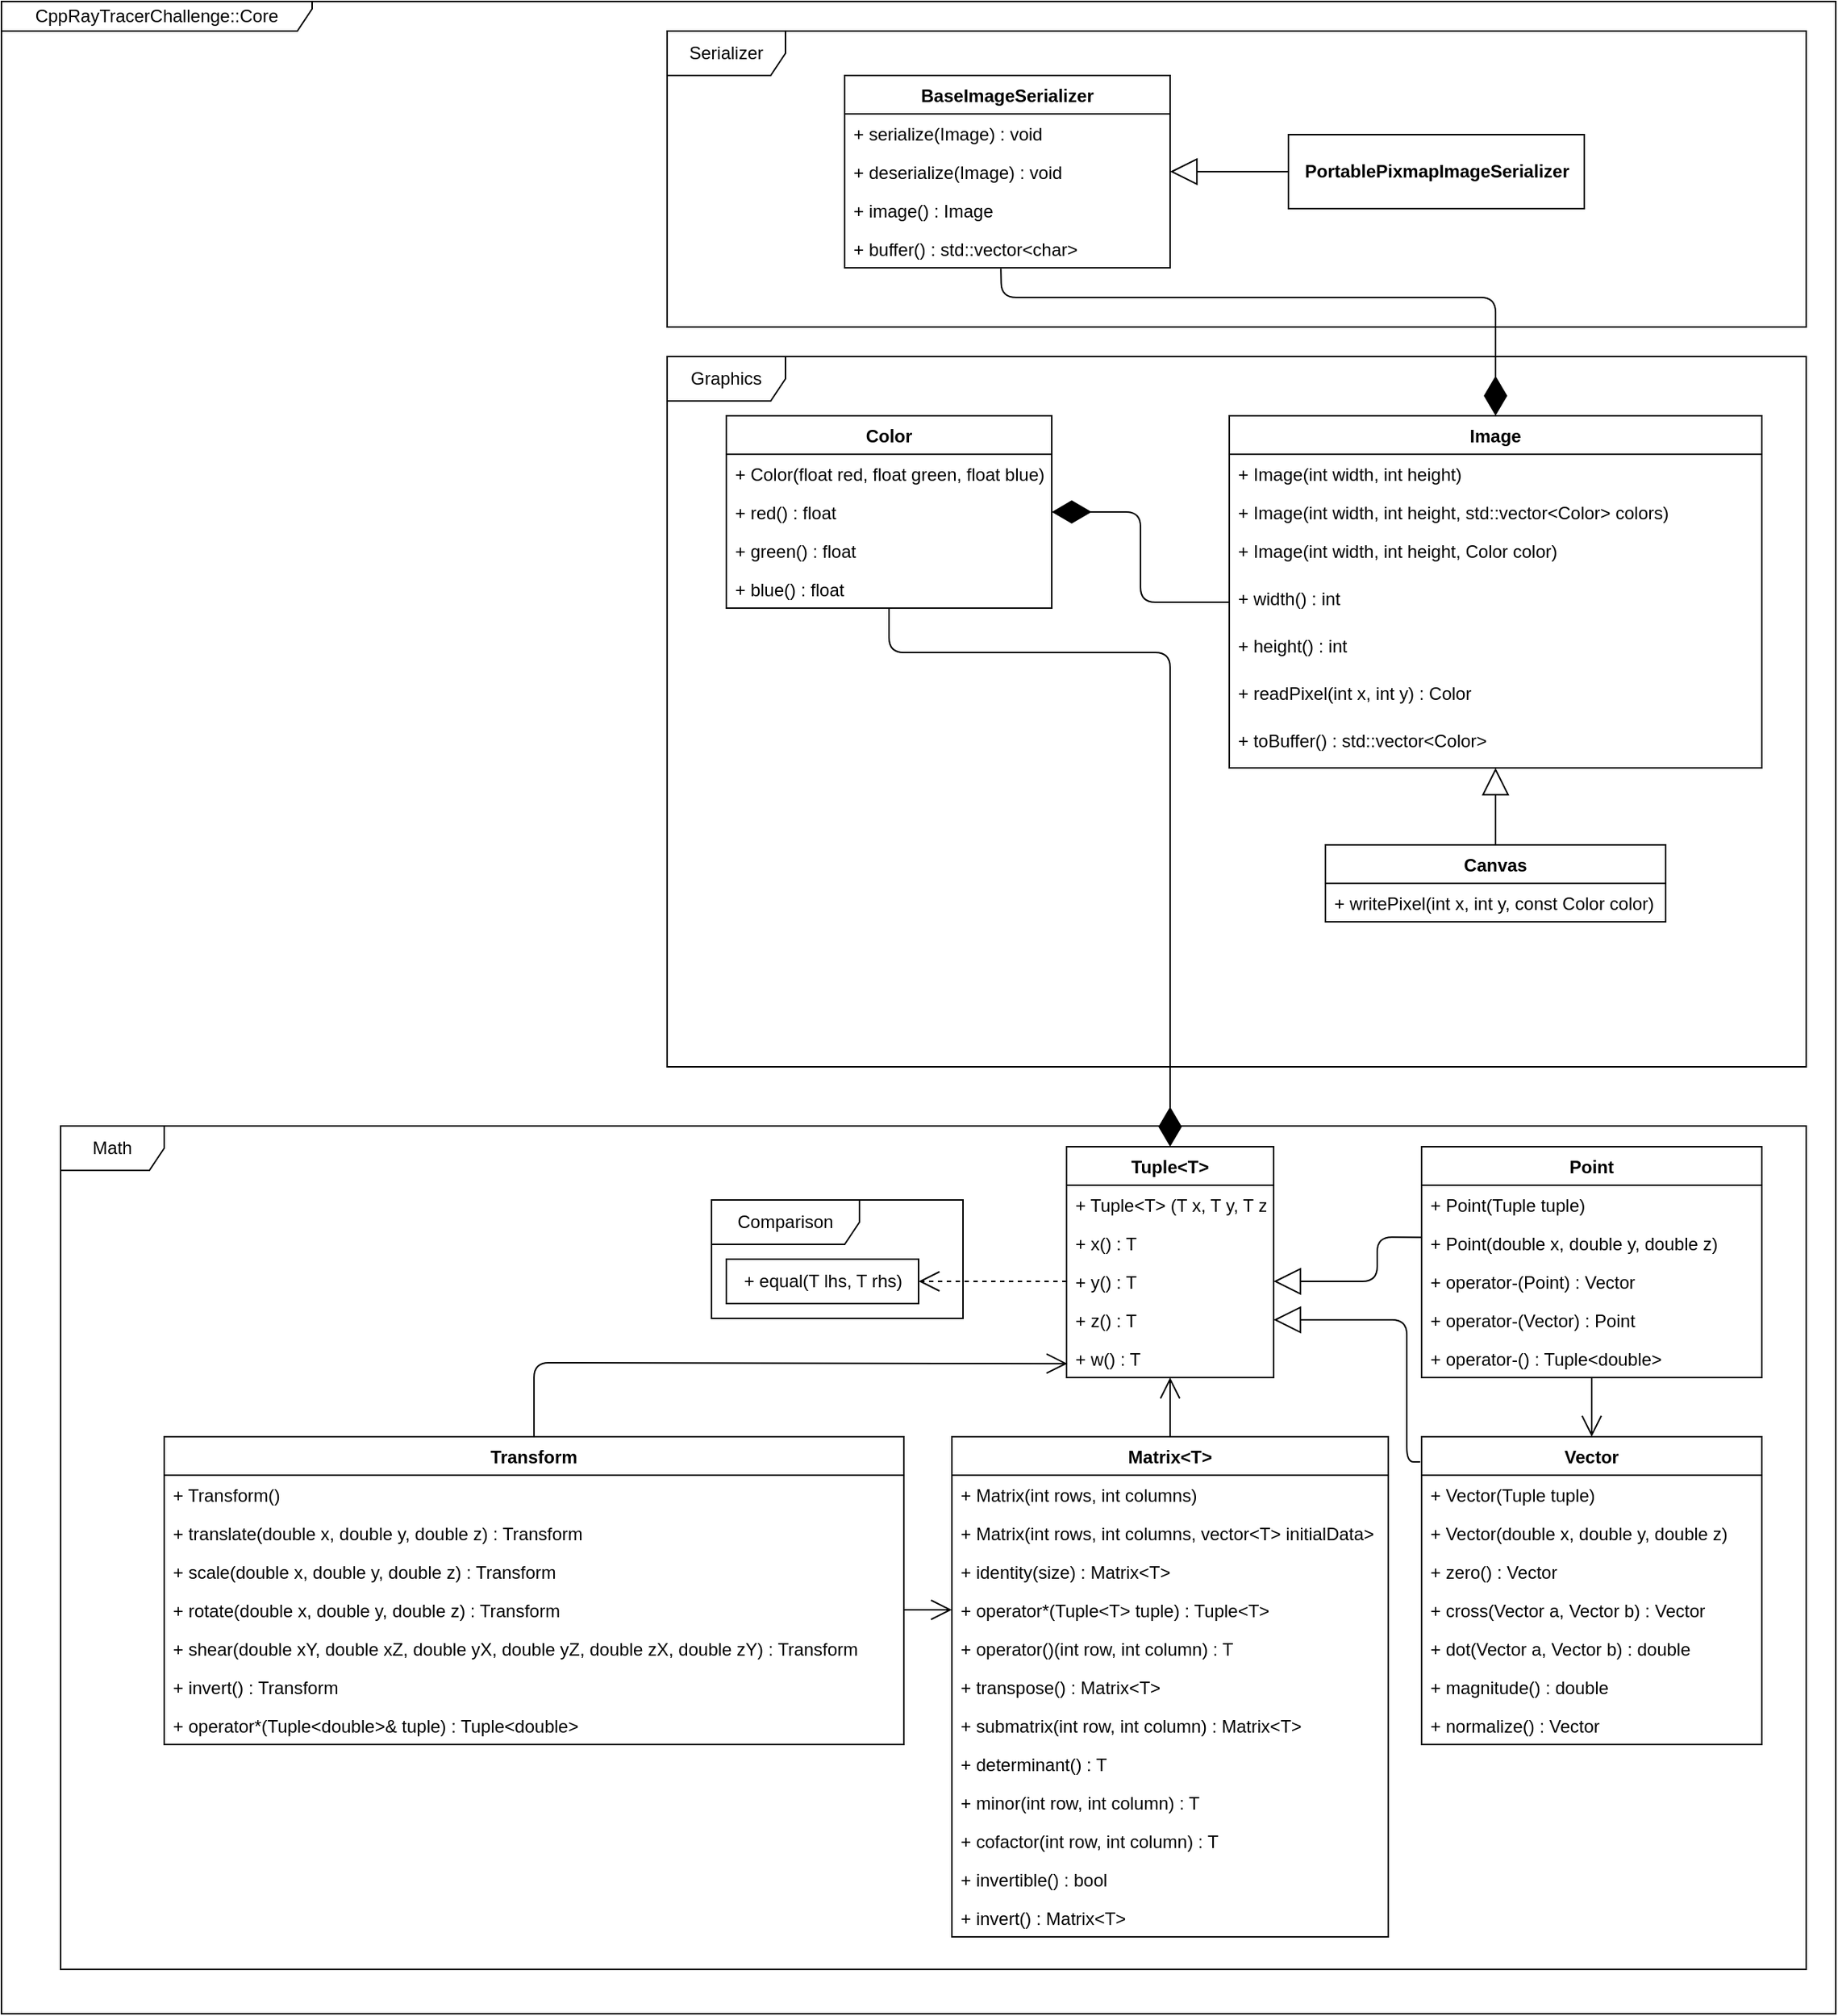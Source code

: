 <mxfile version="14.6.1" type="device"><diagram id="nn5Bj17SrMNnMcdJmBOz" name="Page-1"><mxGraphModel dx="3411" dy="1603" grid="1" gridSize="10" guides="1" tooltips="1" connect="1" arrows="1" fold="1" page="1" pageScale="1" pageWidth="850" pageHeight="1100" math="0" shadow="0"><root><mxCell id="0"/><mxCell id="1" parent="0"/><mxCell id="qW6ZxlCImox__-B0Sin3-20" value="CppRayTracerChallenge::Core" style="shape=umlFrame;whiteSpace=wrap;html=1;width=210;height=20;" parent="1" vertex="1"><mxGeometry x="-390" width="1240" height="1360" as="geometry"/></mxCell><mxCell id="qW6ZxlCImox__-B0Sin3-1" value="Graphics" style="shape=umlFrame;whiteSpace=wrap;html=1;width=80;height=30;" parent="1" vertex="1"><mxGeometry x="60" y="240" width="770" height="480" as="geometry"/></mxCell><mxCell id="qW6ZxlCImox__-B0Sin3-2" value="Math" style="shape=umlFrame;whiteSpace=wrap;html=1;width=70;height=30;" parent="1" vertex="1"><mxGeometry x="-350" y="760" width="1180" height="570" as="geometry"/></mxCell><mxCell id="qW6ZxlCImox__-B0Sin3-14" value="" style="endArrow=block;endSize=16;endFill=0;html=1;exitX=0.001;exitY=0.355;exitDx=0;exitDy=0;entryX=1;entryY=0.5;entryDx=0;entryDy=0;exitPerimeter=0;" parent="1" source="0zGpseCtfhq_ewiO13eP-45" target="0zGpseCtfhq_ewiO13eP-32" edge="1"><mxGeometry width="160" relative="1" as="geometry"><mxPoint x="570" y="835" as="sourcePoint"/><mxPoint x="340" y="1020" as="targetPoint"/><Array as="points"><mxPoint x="540" y="835"/><mxPoint x="540" y="865"/></Array></mxGeometry></mxCell><mxCell id="qW6ZxlCImox__-B0Sin3-16" value="&lt;div&gt;&lt;br&gt;&lt;/div&gt;&lt;div&gt;&lt;br&gt;&lt;/div&gt;" style="edgeLabel;html=1;align=center;verticalAlign=middle;resizable=0;points=[];" parent="qW6ZxlCImox__-B0Sin3-14" vertex="1" connectable="0"><mxGeometry x="-0.227" y="2" relative="1" as="geometry"><mxPoint as="offset"/></mxGeometry></mxCell><mxCell id="qW6ZxlCImox__-B0Sin3-18" value="&lt;div&gt;&lt;br&gt;&lt;/div&gt;" style="edgeLabel;html=1;align=center;verticalAlign=middle;resizable=0;points=[];" parent="qW6ZxlCImox__-B0Sin3-14" vertex="1" connectable="0"><mxGeometry x="-0.388" y="3" relative="1" as="geometry"><mxPoint as="offset"/></mxGeometry></mxCell><mxCell id="qW6ZxlCImox__-B0Sin3-15" value="" style="endArrow=block;endSize=16;endFill=0;html=1;exitX=-0.004;exitY=0.082;exitDx=0;exitDy=0;entryX=1;entryY=0.5;entryDx=0;entryDy=0;exitPerimeter=0;" parent="1" source="0zGpseCtfhq_ewiO13eP-35" target="0zGpseCtfhq_ewiO13eP-33" edge="1"><mxGeometry width="160" relative="1" as="geometry"><mxPoint x="570.0" y="1000" as="sourcePoint"/><mxPoint x="350" y="990" as="targetPoint"/><Array as="points"><mxPoint x="560" y="987"/><mxPoint x="560" y="891"/></Array></mxGeometry></mxCell><mxCell id="qW6ZxlCImox__-B0Sin3-21" value="" style="endArrow=open;endSize=12;dashed=1;html=1;exitX=0;exitY=0.5;exitDx=0;exitDy=0;entryX=1;entryY=0.5;entryDx=0;entryDy=0;" parent="1" source="0zGpseCtfhq_ewiO13eP-32" target="0zGpseCtfhq_ewiO13eP-28" edge="1"><mxGeometry width="160" relative="1" as="geometry"><mxPoint x="-90" y="1100" as="sourcePoint"/><mxPoint x="230.0" y="865" as="targetPoint"/></mxGeometry></mxCell><mxCell id="qW6ZxlCImox__-B0Sin3-25" value="" style="endArrow=diamondThin;endFill=1;endSize=24;html=1;entryX=0.5;entryY=0;entryDx=0;entryDy=0;exitX=0.5;exitY=1;exitDx=0;exitDy=0;" parent="1" source="0zGpseCtfhq_ewiO13eP-20" target="0zGpseCtfhq_ewiO13eP-29" edge="1"><mxGeometry width="160" relative="1" as="geometry"><mxPoint x="260.0" y="484" as="sourcePoint"/><mxPoint x="70" y="490" as="targetPoint"/><Array as="points"><mxPoint x="210" y="440"/><mxPoint x="400" y="440"/></Array></mxGeometry></mxCell><mxCell id="0zGpseCtfhq_ewiO13eP-2" value="" style="endArrow=open;endFill=1;endSize=12;html=1;entryX=0.5;entryY=0;entryDx=0;entryDy=0;exitX=0.5;exitY=1;exitDx=0;exitDy=0;" parent="1" source="0zGpseCtfhq_ewiO13eP-43" target="0zGpseCtfhq_ewiO13eP-35" edge="1"><mxGeometry width="160" relative="1" as="geometry"><mxPoint x="685" y="890" as="sourcePoint"/><mxPoint x="685.0" y="930" as="targetPoint"/></mxGeometry></mxCell><mxCell id="0zGpseCtfhq_ewiO13eP-7" value="Image" style="swimlane;fontStyle=1;childLayout=stackLayout;horizontal=1;startSize=26;fillColor=none;horizontalStack=0;resizeParent=1;resizeParentMax=0;resizeLast=0;collapsible=1;marginBottom=0;" parent="1" vertex="1"><mxGeometry x="440" y="280" width="360" height="238" as="geometry"/></mxCell><mxCell id="0zGpseCtfhq_ewiO13eP-8" value="+ Image(int width, int height)" style="text;strokeColor=none;fillColor=none;align=left;verticalAlign=top;spacingLeft=4;spacingRight=4;overflow=hidden;rotatable=0;points=[[0,0.5],[1,0.5]];portConstraint=eastwest;" parent="0zGpseCtfhq_ewiO13eP-7" vertex="1"><mxGeometry y="26" width="360" height="26" as="geometry"/></mxCell><mxCell id="0zGpseCtfhq_ewiO13eP-9" value="+ Image(int width, int height, std::vector&lt;Color&gt; colors)" style="text;strokeColor=none;fillColor=none;align=left;verticalAlign=top;spacingLeft=4;spacingRight=4;overflow=hidden;rotatable=0;points=[[0,0.5],[1,0.5]];portConstraint=eastwest;" parent="0zGpseCtfhq_ewiO13eP-7" vertex="1"><mxGeometry y="52" width="360" height="26" as="geometry"/></mxCell><mxCell id="0zGpseCtfhq_ewiO13eP-10" value="+ Image(int width, int height, Color color)" style="text;strokeColor=none;fillColor=none;align=left;verticalAlign=top;spacingLeft=4;spacingRight=4;overflow=hidden;rotatable=0;points=[[0,0.5],[1,0.5]];portConstraint=eastwest;" parent="0zGpseCtfhq_ewiO13eP-7" vertex="1"><mxGeometry y="78" width="360" height="32" as="geometry"/></mxCell><mxCell id="0zGpseCtfhq_ewiO13eP-11" value="+ width() : int" style="text;strokeColor=none;fillColor=none;align=left;verticalAlign=top;spacingLeft=4;spacingRight=4;overflow=hidden;rotatable=0;points=[[0,0.5],[1,0.5]];portConstraint=eastwest;" parent="0zGpseCtfhq_ewiO13eP-7" vertex="1"><mxGeometry y="110" width="360" height="32" as="geometry"/></mxCell><mxCell id="0zGpseCtfhq_ewiO13eP-12" value="+ height() : int" style="text;strokeColor=none;fillColor=none;align=left;verticalAlign=top;spacingLeft=4;spacingRight=4;overflow=hidden;rotatable=0;points=[[0,0.5],[1,0.5]];portConstraint=eastwest;" parent="0zGpseCtfhq_ewiO13eP-7" vertex="1"><mxGeometry y="142" width="360" height="32" as="geometry"/></mxCell><mxCell id="0zGpseCtfhq_ewiO13eP-13" value="+ readPixel(int x, int y) : Color" style="text;strokeColor=none;fillColor=none;align=left;verticalAlign=top;spacingLeft=4;spacingRight=4;overflow=hidden;rotatable=0;points=[[0,0.5],[1,0.5]];portConstraint=eastwest;" parent="0zGpseCtfhq_ewiO13eP-7" vertex="1"><mxGeometry y="174" width="360" height="32" as="geometry"/></mxCell><mxCell id="0zGpseCtfhq_ewiO13eP-14" value="+ toBuffer() : std::vector&lt;Color&gt;" style="text;strokeColor=none;fillColor=none;align=left;verticalAlign=top;spacingLeft=4;spacingRight=4;overflow=hidden;rotatable=0;points=[[0,0.5],[1,0.5]];portConstraint=eastwest;" parent="0zGpseCtfhq_ewiO13eP-7" vertex="1"><mxGeometry y="206" width="360" height="32" as="geometry"/></mxCell><mxCell id="0zGpseCtfhq_ewiO13eP-15" value="Canvas" style="swimlane;fontStyle=1;childLayout=stackLayout;horizontal=1;startSize=26;fillColor=none;horizontalStack=0;resizeParent=1;resizeParentMax=0;resizeLast=0;collapsible=1;marginBottom=0;" parent="1" vertex="1"><mxGeometry x="505" y="570" width="230" height="52" as="geometry"/></mxCell><mxCell id="0zGpseCtfhq_ewiO13eP-16" value="+ writePixel(int x, int y, const Color color)" style="text;strokeColor=none;fillColor=none;align=left;verticalAlign=top;spacingLeft=4;spacingRight=4;overflow=hidden;rotatable=0;points=[[0,0.5],[1,0.5]];portConstraint=eastwest;" parent="0zGpseCtfhq_ewiO13eP-15" vertex="1"><mxGeometry y="26" width="230" height="26" as="geometry"/></mxCell><mxCell id="0zGpseCtfhq_ewiO13eP-19" value="" style="endArrow=block;endSize=16;endFill=0;html=1;exitX=0.5;exitY=0;exitDx=0;exitDy=0;" parent="1" source="0zGpseCtfhq_ewiO13eP-15" target="0zGpseCtfhq_ewiO13eP-14" edge="1"><mxGeometry width="160" relative="1" as="geometry"><mxPoint x="140" y="580" as="sourcePoint"/><mxPoint x="300" y="580" as="targetPoint"/></mxGeometry></mxCell><mxCell id="0zGpseCtfhq_ewiO13eP-20" value="Color" style="swimlane;fontStyle=1;childLayout=stackLayout;horizontal=1;startSize=26;fillColor=none;horizontalStack=0;resizeParent=1;resizeParentMax=0;resizeLast=0;collapsible=1;marginBottom=0;" parent="1" vertex="1"><mxGeometry x="100" y="280" width="220" height="130" as="geometry"/></mxCell><mxCell id="0zGpseCtfhq_ewiO13eP-21" value="+ Color(float red, float green, float blue)" style="text;strokeColor=none;fillColor=none;align=left;verticalAlign=top;spacingLeft=4;spacingRight=4;overflow=hidden;rotatable=0;points=[[0,0.5],[1,0.5]];portConstraint=eastwest;" parent="0zGpseCtfhq_ewiO13eP-20" vertex="1"><mxGeometry y="26" width="220" height="26" as="geometry"/></mxCell><mxCell id="0zGpseCtfhq_ewiO13eP-22" value="+ red() : float" style="text;strokeColor=none;fillColor=none;align=left;verticalAlign=top;spacingLeft=4;spacingRight=4;overflow=hidden;rotatable=0;points=[[0,0.5],[1,0.5]];portConstraint=eastwest;" parent="0zGpseCtfhq_ewiO13eP-20" vertex="1"><mxGeometry y="52" width="220" height="26" as="geometry"/></mxCell><mxCell id="0zGpseCtfhq_ewiO13eP-23" value="+ green() : float" style="text;strokeColor=none;fillColor=none;align=left;verticalAlign=top;spacingLeft=4;spacingRight=4;overflow=hidden;rotatable=0;points=[[0,0.5],[1,0.5]];portConstraint=eastwest;" parent="0zGpseCtfhq_ewiO13eP-20" vertex="1"><mxGeometry y="78" width="220" height="26" as="geometry"/></mxCell><mxCell id="0zGpseCtfhq_ewiO13eP-24" value="+ blue() : float" style="text;strokeColor=none;fillColor=none;align=left;verticalAlign=top;spacingLeft=4;spacingRight=4;overflow=hidden;rotatable=0;points=[[0,0.5],[1,0.5]];portConstraint=eastwest;" parent="0zGpseCtfhq_ewiO13eP-20" vertex="1"><mxGeometry y="104" width="220" height="26" as="geometry"/></mxCell><mxCell id="0zGpseCtfhq_ewiO13eP-25" value="" style="endArrow=diamondThin;endFill=1;endSize=24;html=1;exitX=0;exitY=0.5;exitDx=0;exitDy=0;entryX=1;entryY=0.5;entryDx=0;entryDy=0;" parent="1" source="0zGpseCtfhq_ewiO13eP-11" target="0zGpseCtfhq_ewiO13eP-20" edge="1"><mxGeometry width="160" relative="1" as="geometry"><mxPoint x="-70" y="470" as="sourcePoint"/><mxPoint x="90" y="470" as="targetPoint"/><Array as="points"><mxPoint x="380" y="406"/><mxPoint x="380" y="345"/></Array></mxGeometry></mxCell><mxCell id="0zGpseCtfhq_ewiO13eP-27" value="Comparison" style="shape=umlFrame;whiteSpace=wrap;html=1;width=100;height=30;" parent="1" vertex="1"><mxGeometry x="90" y="810" width="170" height="80" as="geometry"/></mxCell><mxCell id="0zGpseCtfhq_ewiO13eP-28" value="+ equal(T lhs, T rhs)" style="html=1;" parent="1" vertex="1"><mxGeometry x="100" y="850" width="130" height="30" as="geometry"/></mxCell><mxCell id="0zGpseCtfhq_ewiO13eP-29" value="Tuple&lt;T&gt;" style="swimlane;fontStyle=1;childLayout=stackLayout;horizontal=1;startSize=26;fillColor=none;horizontalStack=0;resizeParent=1;resizeParentMax=0;resizeLast=0;collapsible=1;marginBottom=0;" parent="1" vertex="1"><mxGeometry x="330" y="774" width="140" height="156" as="geometry"/></mxCell><mxCell id="0zGpseCtfhq_ewiO13eP-30" value="+ Tuple&lt;T&gt; (T x, T y, T z, T w)" style="text;strokeColor=none;fillColor=none;align=left;verticalAlign=top;spacingLeft=4;spacingRight=4;overflow=hidden;rotatable=0;points=[[0,0.5],[1,0.5]];portConstraint=eastwest;" parent="0zGpseCtfhq_ewiO13eP-29" vertex="1"><mxGeometry y="26" width="140" height="26" as="geometry"/></mxCell><mxCell id="0zGpseCtfhq_ewiO13eP-31" value="+ x() : T" style="text;strokeColor=none;fillColor=none;align=left;verticalAlign=top;spacingLeft=4;spacingRight=4;overflow=hidden;rotatable=0;points=[[0,0.5],[1,0.5]];portConstraint=eastwest;" parent="0zGpseCtfhq_ewiO13eP-29" vertex="1"><mxGeometry y="52" width="140" height="26" as="geometry"/></mxCell><mxCell id="0zGpseCtfhq_ewiO13eP-32" value="+ y() : T" style="text;strokeColor=none;fillColor=none;align=left;verticalAlign=top;spacingLeft=4;spacingRight=4;overflow=hidden;rotatable=0;points=[[0,0.5],[1,0.5]];portConstraint=eastwest;" parent="0zGpseCtfhq_ewiO13eP-29" vertex="1"><mxGeometry y="78" width="140" height="26" as="geometry"/></mxCell><mxCell id="0zGpseCtfhq_ewiO13eP-33" value="+ z() : T" style="text;strokeColor=none;fillColor=none;align=left;verticalAlign=top;spacingLeft=4;spacingRight=4;overflow=hidden;rotatable=0;points=[[0,0.5],[1,0.5]];portConstraint=eastwest;" parent="0zGpseCtfhq_ewiO13eP-29" vertex="1"><mxGeometry y="104" width="140" height="26" as="geometry"/></mxCell><mxCell id="0zGpseCtfhq_ewiO13eP-34" value="+ w() : T" style="text;strokeColor=none;fillColor=none;align=left;verticalAlign=top;spacingLeft=4;spacingRight=4;overflow=hidden;rotatable=0;points=[[0,0.5],[1,0.5]];portConstraint=eastwest;" parent="0zGpseCtfhq_ewiO13eP-29" vertex="1"><mxGeometry y="130" width="140" height="26" as="geometry"/></mxCell><mxCell id="0zGpseCtfhq_ewiO13eP-35" value="Vector" style="swimlane;fontStyle=1;childLayout=stackLayout;horizontal=1;startSize=26;fillColor=none;horizontalStack=0;resizeParent=1;resizeParentMax=0;resizeLast=0;collapsible=1;marginBottom=0;" parent="1" vertex="1"><mxGeometry x="570" y="970" width="230" height="208" as="geometry"/></mxCell><mxCell id="0zGpseCtfhq_ewiO13eP-36" value="+ Vector(Tuple tuple)" style="text;strokeColor=none;fillColor=none;align=left;verticalAlign=top;spacingLeft=4;spacingRight=4;overflow=hidden;rotatable=0;points=[[0,0.5],[1,0.5]];portConstraint=eastwest;" parent="0zGpseCtfhq_ewiO13eP-35" vertex="1"><mxGeometry y="26" width="230" height="26" as="geometry"/></mxCell><mxCell id="0zGpseCtfhq_ewiO13eP-37" value="+ Vector(double x, double y, double z)" style="text;strokeColor=none;fillColor=none;align=left;verticalAlign=top;spacingLeft=4;spacingRight=4;overflow=hidden;rotatable=0;points=[[0,0.5],[1,0.5]];portConstraint=eastwest;" parent="0zGpseCtfhq_ewiO13eP-35" vertex="1"><mxGeometry y="52" width="230" height="26" as="geometry"/></mxCell><mxCell id="0zGpseCtfhq_ewiO13eP-38" value="+ zero() : Vector" style="text;strokeColor=none;fillColor=none;align=left;verticalAlign=top;spacingLeft=4;spacingRight=4;overflow=hidden;rotatable=0;points=[[0,0.5],[1,0.5]];portConstraint=eastwest;" parent="0zGpseCtfhq_ewiO13eP-35" vertex="1"><mxGeometry y="78" width="230" height="26" as="geometry"/></mxCell><mxCell id="0zGpseCtfhq_ewiO13eP-39" value="+ cross(Vector a, Vector b) : Vector" style="text;strokeColor=none;fillColor=none;align=left;verticalAlign=top;spacingLeft=4;spacingRight=4;overflow=hidden;rotatable=0;points=[[0,0.5],[1,0.5]];portConstraint=eastwest;" parent="0zGpseCtfhq_ewiO13eP-35" vertex="1"><mxGeometry y="104" width="230" height="26" as="geometry"/></mxCell><mxCell id="0zGpseCtfhq_ewiO13eP-40" value="+ dot(Vector a, Vector b) : double" style="text;strokeColor=none;fillColor=none;align=left;verticalAlign=top;spacingLeft=4;spacingRight=4;overflow=hidden;rotatable=0;points=[[0,0.5],[1,0.5]];portConstraint=eastwest;" parent="0zGpseCtfhq_ewiO13eP-35" vertex="1"><mxGeometry y="130" width="230" height="26" as="geometry"/></mxCell><mxCell id="0zGpseCtfhq_ewiO13eP-41" value="+ magnitude() : double" style="text;strokeColor=none;fillColor=none;align=left;verticalAlign=top;spacingLeft=4;spacingRight=4;overflow=hidden;rotatable=0;points=[[0,0.5],[1,0.5]];portConstraint=eastwest;" parent="0zGpseCtfhq_ewiO13eP-35" vertex="1"><mxGeometry y="156" width="230" height="26" as="geometry"/></mxCell><mxCell id="0zGpseCtfhq_ewiO13eP-42" value="+ normalize() : Vector" style="text;strokeColor=none;fillColor=none;align=left;verticalAlign=top;spacingLeft=4;spacingRight=4;overflow=hidden;rotatable=0;points=[[0,0.5],[1,0.5]];portConstraint=eastwest;" parent="0zGpseCtfhq_ewiO13eP-35" vertex="1"><mxGeometry y="182" width="230" height="26" as="geometry"/></mxCell><mxCell id="0zGpseCtfhq_ewiO13eP-43" value="Point" style="swimlane;fontStyle=1;childLayout=stackLayout;horizontal=1;startSize=26;fillColor=none;horizontalStack=0;resizeParent=1;resizeParentMax=0;resizeLast=0;collapsible=1;marginBottom=0;" parent="1" vertex="1"><mxGeometry x="570" y="774" width="230" height="156" as="geometry"/></mxCell><mxCell id="0zGpseCtfhq_ewiO13eP-44" value="+ Point(Tuple tuple)" style="text;strokeColor=none;fillColor=none;align=left;verticalAlign=top;spacingLeft=4;spacingRight=4;overflow=hidden;rotatable=0;points=[[0,0.5],[1,0.5]];portConstraint=eastwest;" parent="0zGpseCtfhq_ewiO13eP-43" vertex="1"><mxGeometry y="26" width="230" height="26" as="geometry"/></mxCell><mxCell id="0zGpseCtfhq_ewiO13eP-45" value="+ Point(double x, double y, double z)" style="text;strokeColor=none;fillColor=none;align=left;verticalAlign=top;spacingLeft=4;spacingRight=4;overflow=hidden;rotatable=0;points=[[0,0.5],[1,0.5]];portConstraint=eastwest;" parent="0zGpseCtfhq_ewiO13eP-43" vertex="1"><mxGeometry y="52" width="230" height="26" as="geometry"/></mxCell><mxCell id="0zGpseCtfhq_ewiO13eP-46" value="+ operator-(Point) : Vector" style="text;strokeColor=none;fillColor=none;align=left;verticalAlign=top;spacingLeft=4;spacingRight=4;overflow=hidden;rotatable=0;points=[[0,0.5],[1,0.5]];portConstraint=eastwest;" parent="0zGpseCtfhq_ewiO13eP-43" vertex="1"><mxGeometry y="78" width="230" height="26" as="geometry"/></mxCell><mxCell id="0zGpseCtfhq_ewiO13eP-47" value="+ operator-(Vector) : Point" style="text;strokeColor=none;fillColor=none;align=left;verticalAlign=top;spacingLeft=4;spacingRight=4;overflow=hidden;rotatable=0;points=[[0,0.5],[1,0.5]];portConstraint=eastwest;" parent="0zGpseCtfhq_ewiO13eP-43" vertex="1"><mxGeometry y="104" width="230" height="26" as="geometry"/></mxCell><mxCell id="0zGpseCtfhq_ewiO13eP-48" value="+ operator-() : Tuple&lt;double&gt;" style="text;strokeColor=none;fillColor=none;align=left;verticalAlign=top;spacingLeft=4;spacingRight=4;overflow=hidden;rotatable=0;points=[[0,0.5],[1,0.5]];portConstraint=eastwest;" parent="0zGpseCtfhq_ewiO13eP-43" vertex="1"><mxGeometry y="130" width="230" height="26" as="geometry"/></mxCell><mxCell id="0zGpseCtfhq_ewiO13eP-49" value="Serializer" style="shape=umlFrame;whiteSpace=wrap;html=1;width=80;height=30;" parent="1" vertex="1"><mxGeometry x="60" y="20" width="770" height="200" as="geometry"/></mxCell><mxCell id="0zGpseCtfhq_ewiO13eP-50" value="BaseImageSerializer" style="swimlane;fontStyle=1;childLayout=stackLayout;horizontal=1;startSize=26;fillColor=none;horizontalStack=0;resizeParent=1;resizeParentMax=0;resizeLast=0;collapsible=1;marginBottom=0;" parent="1" vertex="1"><mxGeometry x="180" y="50" width="220" height="130" as="geometry"/></mxCell><mxCell id="0zGpseCtfhq_ewiO13eP-51" value="+ serialize(Image) : void" style="text;strokeColor=none;fillColor=none;align=left;verticalAlign=top;spacingLeft=4;spacingRight=4;overflow=hidden;rotatable=0;points=[[0,0.5],[1,0.5]];portConstraint=eastwest;" parent="0zGpseCtfhq_ewiO13eP-50" vertex="1"><mxGeometry y="26" width="220" height="26" as="geometry"/></mxCell><mxCell id="0zGpseCtfhq_ewiO13eP-52" value="+ deserialize(Image) : void" style="text;strokeColor=none;fillColor=none;align=left;verticalAlign=top;spacingLeft=4;spacingRight=4;overflow=hidden;rotatable=0;points=[[0,0.5],[1,0.5]];portConstraint=eastwest;" parent="0zGpseCtfhq_ewiO13eP-50" vertex="1"><mxGeometry y="52" width="220" height="26" as="geometry"/></mxCell><mxCell id="0zGpseCtfhq_ewiO13eP-53" value="+ image() : Image" style="text;strokeColor=none;fillColor=none;align=left;verticalAlign=top;spacingLeft=4;spacingRight=4;overflow=hidden;rotatable=0;points=[[0,0.5],[1,0.5]];portConstraint=eastwest;" parent="0zGpseCtfhq_ewiO13eP-50" vertex="1"><mxGeometry y="78" width="220" height="26" as="geometry"/></mxCell><mxCell id="0zGpseCtfhq_ewiO13eP-56" value="+ buffer() : std::vector&lt;char&gt;" style="text;strokeColor=none;fillColor=none;align=left;verticalAlign=top;spacingLeft=4;spacingRight=4;overflow=hidden;rotatable=0;points=[[0,0.5],[1,0.5]];portConstraint=eastwest;" parent="0zGpseCtfhq_ewiO13eP-50" vertex="1"><mxGeometry y="104" width="220" height="26" as="geometry"/></mxCell><mxCell id="0zGpseCtfhq_ewiO13eP-61" value="&lt;b&gt;PortablePixmapImageSerializer&lt;/b&gt;" style="html=1;" parent="1" vertex="1"><mxGeometry x="480" y="90" width="200" height="50" as="geometry"/></mxCell><mxCell id="0zGpseCtfhq_ewiO13eP-62" value="" style="endArrow=block;endSize=16;endFill=0;html=1;exitX=0;exitY=0.5;exitDx=0;exitDy=0;entryX=1;entryY=0.5;entryDx=0;entryDy=0;" parent="1" source="0zGpseCtfhq_ewiO13eP-61" target="0zGpseCtfhq_ewiO13eP-52" edge="1"><mxGeometry width="160" relative="1" as="geometry"><mxPoint x="440" y="180" as="sourcePoint"/><mxPoint x="600" y="180" as="targetPoint"/></mxGeometry></mxCell><mxCell id="0zGpseCtfhq_ewiO13eP-63" value="" style="endArrow=diamondThin;endFill=1;endSize=24;html=1;entryX=0.5;entryY=0;entryDx=0;entryDy=0;exitX=0.48;exitY=1.026;exitDx=0;exitDy=0;exitPerimeter=0;" parent="1" source="0zGpseCtfhq_ewiO13eP-56" target="0zGpseCtfhq_ewiO13eP-7" edge="1"><mxGeometry width="160" relative="1" as="geometry"><mxPoint x="-10" y="976" as="sourcePoint"/><mxPoint x="150" y="976" as="targetPoint"/><Array as="points"><mxPoint x="286" y="200"/><mxPoint x="620" y="200"/></Array></mxGeometry></mxCell><mxCell id="YsWLu3nLMY-qdVbtaFRO-1" value="Matrix&lt;T&gt;" style="swimlane;fontStyle=1;childLayout=stackLayout;horizontal=1;startSize=26;fillColor=none;horizontalStack=0;resizeParent=1;resizeParentMax=0;resizeLast=0;collapsible=1;marginBottom=0;" parent="1" vertex="1"><mxGeometry x="252.5" y="970" width="295" height="338" as="geometry"/></mxCell><mxCell id="YsWLu3nLMY-qdVbtaFRO-2" value="+ Matrix(int rows, int columns)" style="text;strokeColor=none;fillColor=none;align=left;verticalAlign=top;spacingLeft=4;spacingRight=4;overflow=hidden;rotatable=0;points=[[0,0.5],[1,0.5]];portConstraint=eastwest;" parent="YsWLu3nLMY-qdVbtaFRO-1" vertex="1"><mxGeometry y="26" width="295" height="26" as="geometry"/></mxCell><mxCell id="YsWLu3nLMY-qdVbtaFRO-3" value="+ Matrix(int rows, int columns, vector&lt;T&gt; initialData&gt;" style="text;strokeColor=none;fillColor=none;align=left;verticalAlign=top;spacingLeft=4;spacingRight=4;overflow=hidden;rotatable=0;points=[[0,0.5],[1,0.5]];portConstraint=eastwest;" parent="YsWLu3nLMY-qdVbtaFRO-1" vertex="1"><mxGeometry y="52" width="295" height="26" as="geometry"/></mxCell><mxCell id="YsWLu3nLMY-qdVbtaFRO-4" value="+ identity(size) : Matrix&lt;T&gt;" style="text;strokeColor=none;fillColor=none;align=left;verticalAlign=top;spacingLeft=4;spacingRight=4;overflow=hidden;rotatable=0;points=[[0,0.5],[1,0.5]];portConstraint=eastwest;" parent="YsWLu3nLMY-qdVbtaFRO-1" vertex="1"><mxGeometry y="78" width="295" height="26" as="geometry"/></mxCell><mxCell id="YsWLu3nLMY-qdVbtaFRO-16" value="+ operator*(Tuple&lt;T&gt; tuple) : Tuple&lt;T&gt;" style="text;strokeColor=none;fillColor=none;align=left;verticalAlign=top;spacingLeft=4;spacingRight=4;overflow=hidden;rotatable=0;points=[[0,0.5],[1,0.5]];portConstraint=eastwest;" parent="YsWLu3nLMY-qdVbtaFRO-1" vertex="1"><mxGeometry y="104" width="295" height="26" as="geometry"/></mxCell><mxCell id="YsWLu3nLMY-qdVbtaFRO-5" value="+ operator()(int row, int column) : T" style="text;strokeColor=none;fillColor=none;align=left;verticalAlign=top;spacingLeft=4;spacingRight=4;overflow=hidden;rotatable=0;points=[[0,0.5],[1,0.5]];portConstraint=eastwest;" parent="YsWLu3nLMY-qdVbtaFRO-1" vertex="1"><mxGeometry y="130" width="295" height="26" as="geometry"/></mxCell><mxCell id="YsWLu3nLMY-qdVbtaFRO-6" value="+ transpose() : Matrix&lt;T&gt;" style="text;strokeColor=none;fillColor=none;align=left;verticalAlign=top;spacingLeft=4;spacingRight=4;overflow=hidden;rotatable=0;points=[[0,0.5],[1,0.5]];portConstraint=eastwest;" parent="YsWLu3nLMY-qdVbtaFRO-1" vertex="1"><mxGeometry y="156" width="295" height="26" as="geometry"/></mxCell><mxCell id="YsWLu3nLMY-qdVbtaFRO-7" value="+ submatrix(int row, int column) : Matrix&lt;T&gt;" style="text;strokeColor=none;fillColor=none;align=left;verticalAlign=top;spacingLeft=4;spacingRight=4;overflow=hidden;rotatable=0;points=[[0,0.5],[1,0.5]];portConstraint=eastwest;" parent="YsWLu3nLMY-qdVbtaFRO-1" vertex="1"><mxGeometry y="182" width="295" height="26" as="geometry"/></mxCell><mxCell id="YsWLu3nLMY-qdVbtaFRO-8" value="+ determinant() : T" style="text;strokeColor=none;fillColor=none;align=left;verticalAlign=top;spacingLeft=4;spacingRight=4;overflow=hidden;rotatable=0;points=[[0,0.5],[1,0.5]];portConstraint=eastwest;" parent="YsWLu3nLMY-qdVbtaFRO-1" vertex="1"><mxGeometry y="208" width="295" height="26" as="geometry"/></mxCell><mxCell id="YsWLu3nLMY-qdVbtaFRO-12" value="+ minor(int row, int column) : T" style="text;strokeColor=none;fillColor=none;align=left;verticalAlign=top;spacingLeft=4;spacingRight=4;overflow=hidden;rotatable=0;points=[[0,0.5],[1,0.5]];portConstraint=eastwest;" parent="YsWLu3nLMY-qdVbtaFRO-1" vertex="1"><mxGeometry y="234" width="295" height="26" as="geometry"/></mxCell><mxCell id="YsWLu3nLMY-qdVbtaFRO-13" value="+ cofactor(int row, int column) : T" style="text;strokeColor=none;fillColor=none;align=left;verticalAlign=top;spacingLeft=4;spacingRight=4;overflow=hidden;rotatable=0;points=[[0,0.5],[1,0.5]];portConstraint=eastwest;" parent="YsWLu3nLMY-qdVbtaFRO-1" vertex="1"><mxGeometry y="260" width="295" height="26" as="geometry"/></mxCell><mxCell id="YsWLu3nLMY-qdVbtaFRO-14" value="+ invertible() : bool" style="text;strokeColor=none;fillColor=none;align=left;verticalAlign=top;spacingLeft=4;spacingRight=4;overflow=hidden;rotatable=0;points=[[0,0.5],[1,0.5]];portConstraint=eastwest;" parent="YsWLu3nLMY-qdVbtaFRO-1" vertex="1"><mxGeometry y="286" width="295" height="26" as="geometry"/></mxCell><mxCell id="YsWLu3nLMY-qdVbtaFRO-15" value="+ invert() : Matrix&lt;T&gt;" style="text;strokeColor=none;fillColor=none;align=left;verticalAlign=top;spacingLeft=4;spacingRight=4;overflow=hidden;rotatable=0;points=[[0,0.5],[1,0.5]];portConstraint=eastwest;" parent="YsWLu3nLMY-qdVbtaFRO-1" vertex="1"><mxGeometry y="312" width="295" height="26" as="geometry"/></mxCell><mxCell id="YsWLu3nLMY-qdVbtaFRO-9" value="" style="endArrow=open;endFill=1;endSize=12;html=1;entryX=0.5;entryY=1;entryDx=0;entryDy=0;exitX=0.5;exitY=0;exitDx=0;exitDy=0;" parent="1" source="YsWLu3nLMY-qdVbtaFRO-1" target="0zGpseCtfhq_ewiO13eP-29" edge="1"><mxGeometry width="160" relative="1" as="geometry"><mxPoint x="430" y="930" as="sourcePoint"/><mxPoint x="430" y="970" as="targetPoint"/></mxGeometry></mxCell><mxCell id="TVVP7CL8q4l0G3FXzORH-1" value="Transform" style="swimlane;fontStyle=1;childLayout=stackLayout;horizontal=1;startSize=26;fillColor=none;horizontalStack=0;resizeParent=1;resizeParentMax=0;resizeLast=0;collapsible=1;marginBottom=0;" vertex="1" parent="1"><mxGeometry x="-280" y="970" width="500" height="208" as="geometry"/></mxCell><mxCell id="TVVP7CL8q4l0G3FXzORH-2" value="+ Transform()" style="text;strokeColor=none;fillColor=none;align=left;verticalAlign=top;spacingLeft=4;spacingRight=4;overflow=hidden;rotatable=0;points=[[0,0.5],[1,0.5]];portConstraint=eastwest;" vertex="1" parent="TVVP7CL8q4l0G3FXzORH-1"><mxGeometry y="26" width="500" height="26" as="geometry"/></mxCell><mxCell id="TVVP7CL8q4l0G3FXzORH-4" value="+ translate(double x, double y, double z) : Transform" style="text;strokeColor=none;fillColor=none;align=left;verticalAlign=top;spacingLeft=4;spacingRight=4;overflow=hidden;rotatable=0;points=[[0,0.5],[1,0.5]];portConstraint=eastwest;" vertex="1" parent="TVVP7CL8q4l0G3FXzORH-1"><mxGeometry y="52" width="500" height="26" as="geometry"/></mxCell><mxCell id="TVVP7CL8q4l0G3FXzORH-5" value="+ scale(double x, double y, double z) : Transform" style="text;strokeColor=none;fillColor=none;align=left;verticalAlign=top;spacingLeft=4;spacingRight=4;overflow=hidden;rotatable=0;points=[[0,0.5],[1,0.5]];portConstraint=eastwest;" vertex="1" parent="TVVP7CL8q4l0G3FXzORH-1"><mxGeometry y="78" width="500" height="26" as="geometry"/></mxCell><mxCell id="TVVP7CL8q4l0G3FXzORH-6" value="+ rotate(double x, double y, double z) : Transform" style="text;strokeColor=none;fillColor=none;align=left;verticalAlign=top;spacingLeft=4;spacingRight=4;overflow=hidden;rotatable=0;points=[[0,0.5],[1,0.5]];portConstraint=eastwest;" vertex="1" parent="TVVP7CL8q4l0G3FXzORH-1"><mxGeometry y="104" width="500" height="26" as="geometry"/></mxCell><mxCell id="TVVP7CL8q4l0G3FXzORH-7" value="+ shear(double xY, double xZ, double yX, double yZ, double zX, double zY) : Transform" style="text;strokeColor=none;fillColor=none;align=left;verticalAlign=top;spacingLeft=4;spacingRight=4;overflow=hidden;rotatable=0;points=[[0,0.5],[1,0.5]];portConstraint=eastwest;" vertex="1" parent="TVVP7CL8q4l0G3FXzORH-1"><mxGeometry y="130" width="500" height="26" as="geometry"/></mxCell><mxCell id="TVVP7CL8q4l0G3FXzORH-8" value="+ invert() : Transform" style="text;strokeColor=none;fillColor=none;align=left;verticalAlign=top;spacingLeft=4;spacingRight=4;overflow=hidden;rotatable=0;points=[[0,0.5],[1,0.5]];portConstraint=eastwest;" vertex="1" parent="TVVP7CL8q4l0G3FXzORH-1"><mxGeometry y="156" width="500" height="26" as="geometry"/></mxCell><mxCell id="TVVP7CL8q4l0G3FXzORH-9" value="+ operator*(Tuple&lt;double&gt;&amp; tuple) : Tuple&lt;double&gt;" style="text;strokeColor=none;fillColor=none;align=left;verticalAlign=top;spacingLeft=4;spacingRight=4;overflow=hidden;rotatable=0;points=[[0,0.5],[1,0.5]];portConstraint=eastwest;" vertex="1" parent="TVVP7CL8q4l0G3FXzORH-1"><mxGeometry y="182" width="500" height="26" as="geometry"/></mxCell><mxCell id="TVVP7CL8q4l0G3FXzORH-14" value="" style="endArrow=open;endFill=1;endSize=12;html=1;entryX=0.004;entryY=0.638;entryDx=0;entryDy=0;exitX=0.5;exitY=0;exitDx=0;exitDy=0;entryPerimeter=0;" edge="1" parent="1" source="TVVP7CL8q4l0G3FXzORH-1" target="0zGpseCtfhq_ewiO13eP-34"><mxGeometry width="160" relative="1" as="geometry"><mxPoint x="410" y="980" as="sourcePoint"/><mxPoint x="410" y="940" as="targetPoint"/><Array as="points"><mxPoint x="-30" y="920"/></Array></mxGeometry></mxCell><mxCell id="TVVP7CL8q4l0G3FXzORH-16" value="" style="endArrow=open;endFill=1;endSize=12;html=1;entryX=0;entryY=0.5;entryDx=0;entryDy=0;exitX=1;exitY=0.5;exitDx=0;exitDy=0;" edge="1" parent="1" source="TVVP7CL8q4l0G3FXzORH-6" target="YsWLu3nLMY-qdVbtaFRO-16"><mxGeometry width="160" relative="1" as="geometry"><mxPoint x="-80.0" y="980" as="sourcePoint"/><mxPoint x="341.68" y="908.41" as="targetPoint"/><Array as="points"/></mxGeometry></mxCell></root></mxGraphModel></diagram></mxfile>